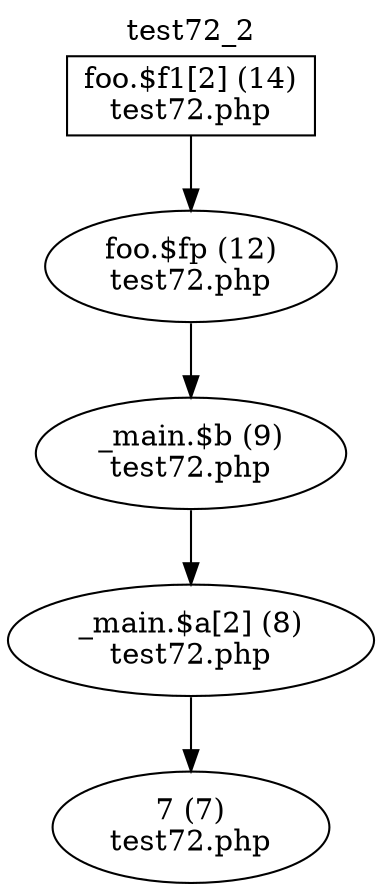 digraph cfg {
  label="test72_2";
  labelloc=t;
  n1 [shape=box, label="foo.$f1[2] (14)\ntest72.php"];
  n2 [shape=ellipse, label="foo.$fp (12)\ntest72.php"];
  n3 [shape=ellipse, label="_main.$b (9)\ntest72.php"];
  n4 [shape=ellipse, label="_main.$a[2] (8)\ntest72.php"];
  n5 [shape=ellipse, label="7 (7)\ntest72.php"];
  n1 -> n2;
  n2 -> n3;
  n3 -> n4;
  n4 -> n5;
}
